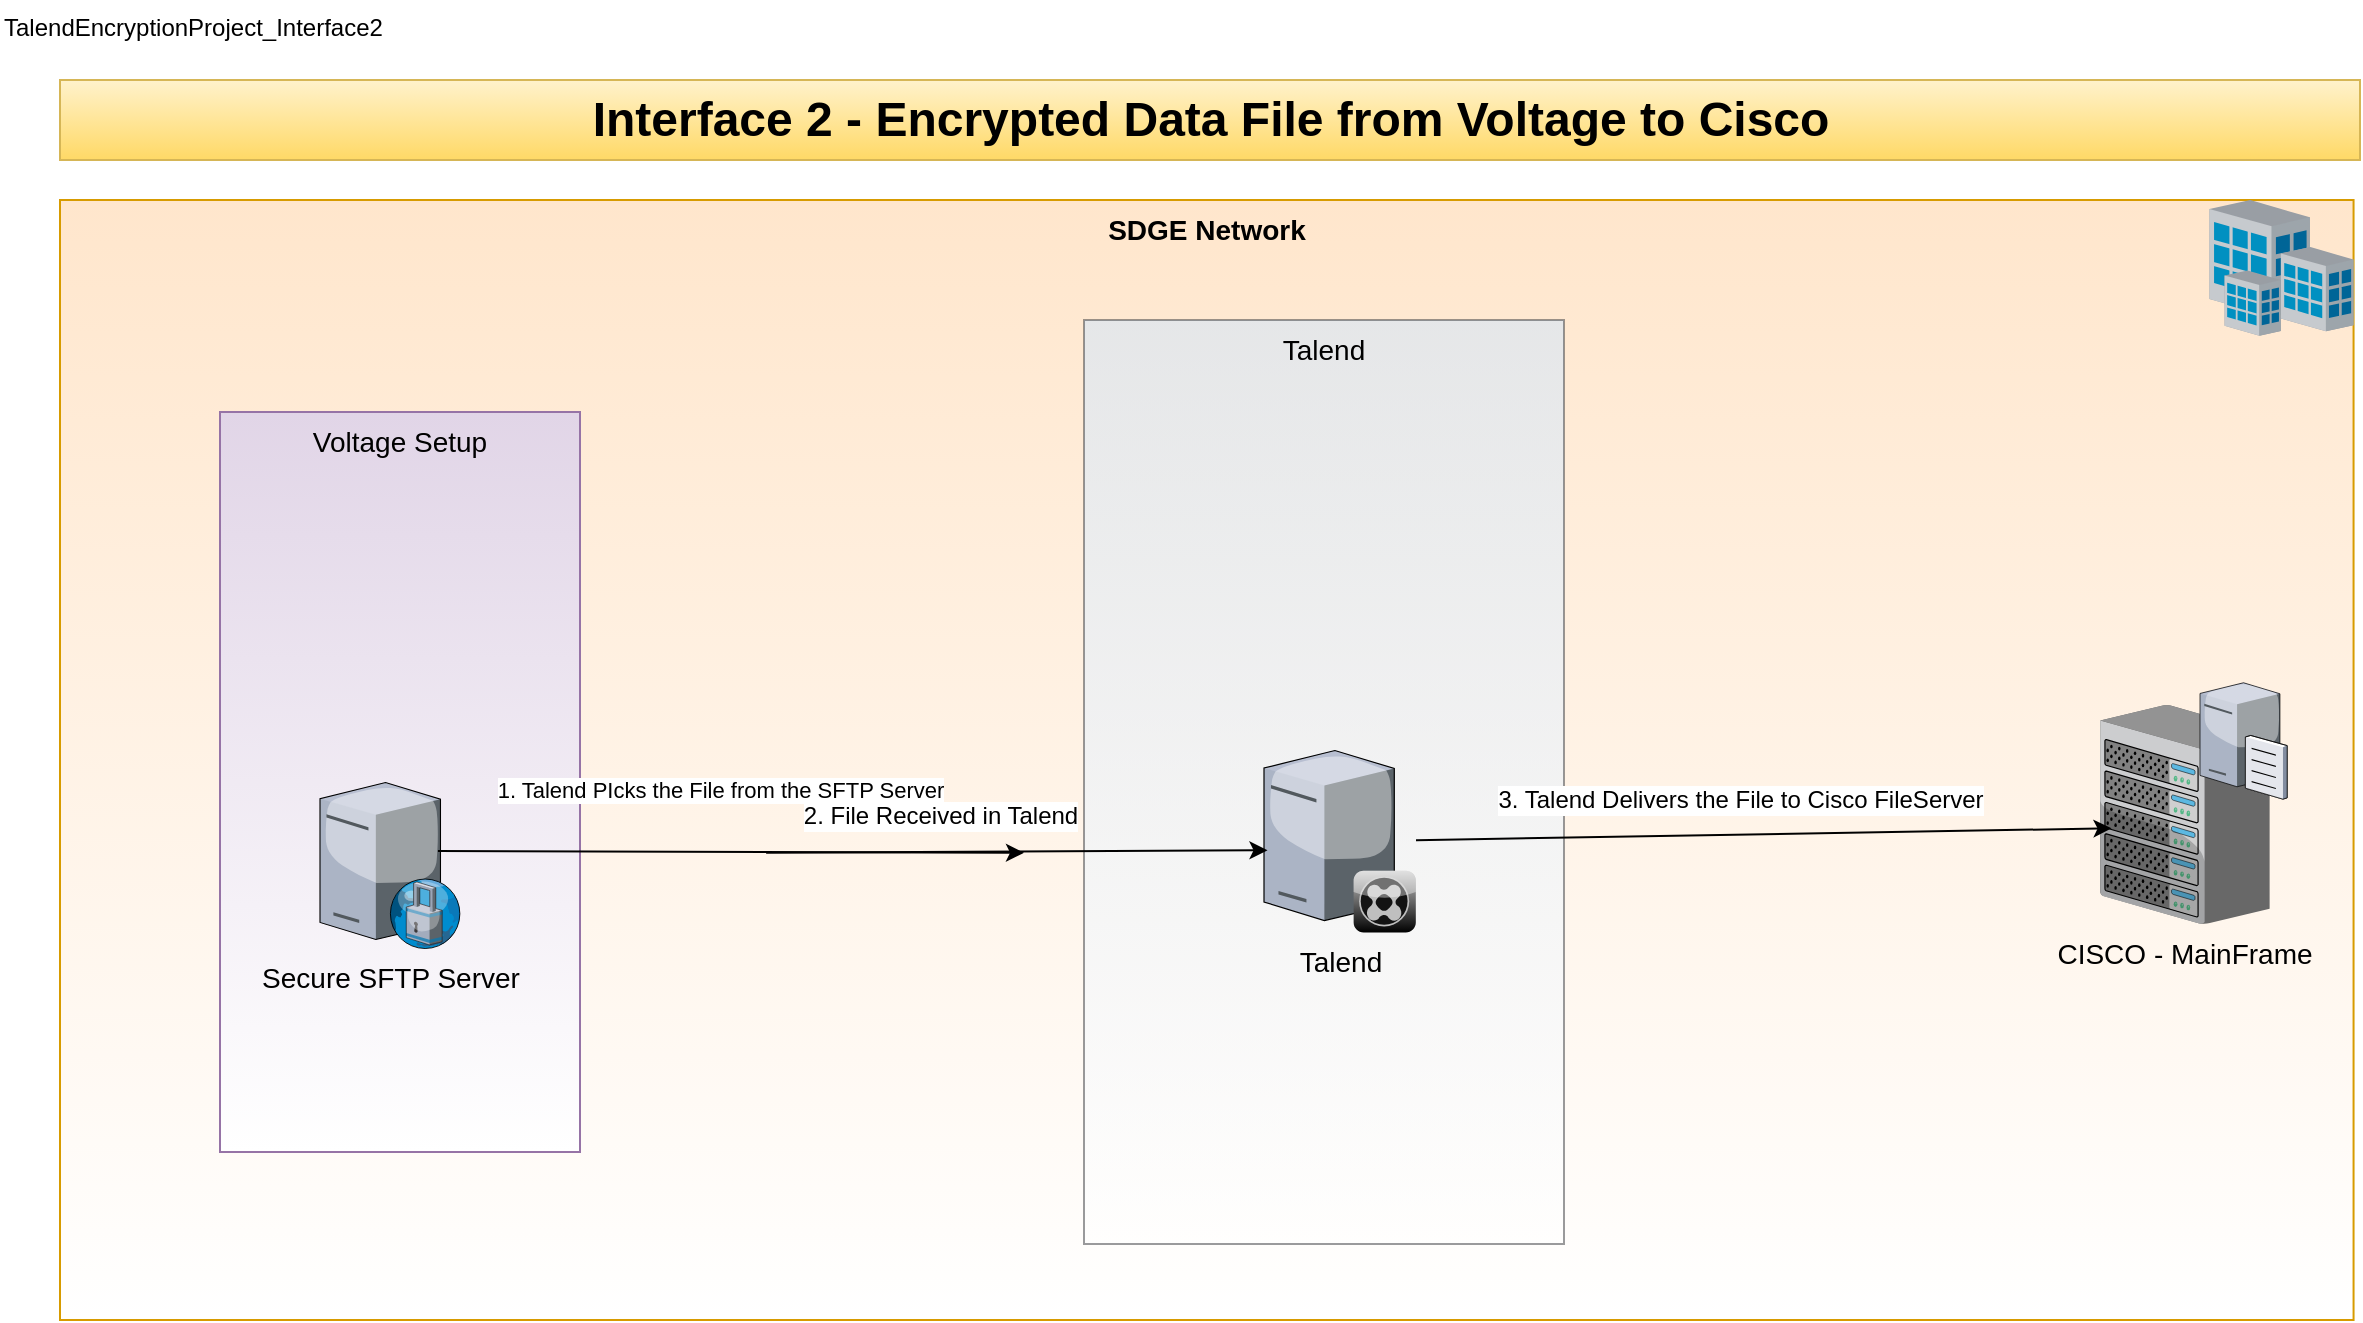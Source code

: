 <mxfile version="12.7.9" type="github">
  <diagram name="Page-1" id="e3a06f82-3646-2815-327d-82caf3d4e204">
    <mxGraphModel dx="1422" dy="758" grid="1" gridSize="10" guides="1" tooltips="1" connect="1" arrows="1" fold="1" page="1" pageScale="1.5" pageWidth="1169" pageHeight="826" background="none" math="0" shadow="0">
      <root>
        <mxCell id="0" style=";html=1;" />
        <mxCell id="1" style=";html=1;" parent="0" />
        <mxCell id="6a7d8f32e03d9370-57" value="&lt;b&gt;SDGE Network&lt;/b&gt;" style="whiteSpace=wrap;html=1;fillColor=#ffe6cc;fontSize=14;strokeColor=#d79b00;verticalAlign=top;gradientColor=#ffffff;" parent="1" vertex="1">
          <mxGeometry x="90" y="200" width="1146.78" height="560" as="geometry" />
        </mxCell>
        <mxCell id="n_ETtxYCgYhA3HL3CZMM-14" value="Talend" style="whiteSpace=wrap;html=1;fillColor=#cce5ff;fontSize=14;strokeColor=#36393d;verticalAlign=top;opacity=50;gradientColor=#ffffff;" parent="1" vertex="1">
          <mxGeometry x="602" y="260" width="240" height="462" as="geometry" />
        </mxCell>
        <mxCell id="6a7d8f32e03d9370-60" value="Voltage Setup" style="whiteSpace=wrap;html=1;fillColor=#e1d5e7;fontSize=14;strokeColor=#9673a6;verticalAlign=top;gradientColor=#ffffff;" parent="1" vertex="1">
          <mxGeometry x="170" y="306" width="180" height="370" as="geometry" />
        </mxCell>
        <mxCell id="6a7d8f32e03d9370-14" value="Talend" style="verticalLabelPosition=bottom;aspect=fixed;html=1;verticalAlign=top;strokeColor=none;shape=mxgraph.citrix.xenclient_synchronizer;fillColor=#CCCCCC;gradientColor=#000000;gradientDirection=south;fontSize=14;" parent="1" vertex="1">
          <mxGeometry x="692.0" y="475.25" width="76" height="91" as="geometry" />
        </mxCell>
        <mxCell id="6a7d8f32e03d9370-16" value="CISCO - MainFrame" style="verticalLabelPosition=bottom;aspect=fixed;html=1;verticalAlign=top;strokeColor=none;shape=mxgraph.citrix.chassis;fillColor=#66B2FF;gradientColor=#0066CC;fontSize=14;" parent="1" vertex="1">
          <mxGeometry x="1110" y="452.5" width="84.83" height="109.5" as="geometry" />
        </mxCell>
        <mxCell id="6a7d8f32e03d9370-25" value="Secure SFTP Server" style="verticalLabelPosition=bottom;aspect=fixed;html=1;verticalAlign=top;strokeColor=none;shape=mxgraph.citrix.proxy_server;fillColor=#66B2FF;gradientColor=#0066CC;fontSize=14;" parent="1" vertex="1">
          <mxGeometry x="220" y="491.25" width="70.55" height="83" as="geometry" />
        </mxCell>
        <mxCell id="6a7d8f32e03d9370-31" value="" style="verticalLabelPosition=bottom;aspect=fixed;html=1;verticalAlign=top;strokeColor=none;shape=mxgraph.citrix.site;fillColor=#66B2FF;gradientColor=#0066CC;fontSize=14;" parent="1" vertex="1">
          <mxGeometry x="1164.78" y="200" width="72" height="67.96" as="geometry" />
        </mxCell>
        <mxCell id="6a7d8f32e03d9370-62" value="Interface&amp;nbsp;2 - Encrypted Data File from Voltage to Cisco" style="text;strokeColor=#d6b656;fillColor=#fff2cc;html=1;fontSize=24;fontStyle=1;verticalAlign=middle;align=center;gradientColor=#ffd966;" parent="1" vertex="1">
          <mxGeometry x="90" y="140" width="1150" height="40" as="geometry" />
        </mxCell>
        <mxCell id="DqLlD4j0ay94RuZdbEi0-2" value="TalendEncryptionProject_Interface2" style="text;html=1;" parent="1" vertex="1">
          <mxGeometry x="60" y="100" width="210" height="30" as="geometry" />
        </mxCell>
        <mxCell id="Oz91YWWYiZsAO7yfwNH1-1" value="" style="endArrow=classic;html=1;exitX=0.976;exitY=0.654;exitDx=0;exitDy=0;exitPerimeter=0;entryX=0.023;entryY=0.548;entryDx=0;entryDy=0;entryPerimeter=0;" parent="1" target="6a7d8f32e03d9370-14" edge="1">
          <mxGeometry width="50" height="50" relative="1" as="geometry">
            <mxPoint x="443.067" y="526.362" as="sourcePoint" />
            <mxPoint x="782" y="519" as="targetPoint" />
          </mxGeometry>
        </mxCell>
        <mxCell id="Oz91YWWYiZsAO7yfwNH1-6" value="2. File Received in Talend" style="text;html=1;align=center;verticalAlign=middle;resizable=0;points=[];labelBackgroundColor=#ffffff;" parent="Oz91YWWYiZsAO7yfwNH1-1" vertex="1" connectable="0">
          <mxGeometry x="-0.389" y="-4" relative="1" as="geometry">
            <mxPoint x="9.91" y="-22.73" as="offset" />
          </mxGeometry>
        </mxCell>
        <mxCell id="Oz91YWWYiZsAO7yfwNH1-2" value="" style="endArrow=classic;html=1;entryX=0.068;entryY=0.563;entryDx=0;entryDy=0;entryPerimeter=0;" parent="1" source="6a7d8f32e03d9370-14" target="6a7d8f32e03d9370-16" edge="1">
          <mxGeometry width="50" height="50" relative="1" as="geometry">
            <mxPoint x="972" y="566.25" as="sourcePoint" />
            <mxPoint x="1022" y="516" as="targetPoint" />
          </mxGeometry>
        </mxCell>
        <mxCell id="Oz91YWWYiZsAO7yfwNH1-7" value="3. Talend Delivers the File to Cisco FileServer" style="text;html=1;align=center;verticalAlign=middle;resizable=0;points=[];labelBackgroundColor=#ffffff;" parent="Oz91YWWYiZsAO7yfwNH1-2" vertex="1" connectable="0">
          <mxGeometry x="0.102" y="-1" relative="1" as="geometry">
            <mxPoint x="-29.99" y="-18.31" as="offset" />
          </mxGeometry>
        </mxCell>
        <mxCell id="Oz91YWWYiZsAO7yfwNH1-3" value="1. Talend PIcks the File from the SFTP Server" style="endArrow=classic;html=1;exitX=0.836;exitY=0.413;exitDx=0;exitDy=0;exitPerimeter=0;" parent="1" source="6a7d8f32e03d9370-25" edge="1">
          <mxGeometry x="-0.038" y="31" width="50" height="50" relative="1" as="geometry">
            <mxPoint x="342" y="525" as="sourcePoint" />
            <mxPoint x="572" y="526.379" as="targetPoint" />
            <mxPoint as="offset" />
          </mxGeometry>
        </mxCell>
        <mxCell id="Oz91YWWYiZsAO7yfwNH1-5" value="" style="verticalLabelPosition=bottom;aspect=fixed;html=1;verticalAlign=top;strokeColor=none;align=center;outlineConnect=0;shape=mxgraph.citrix.file_server;" parent="1" vertex="1">
          <mxGeometry x="1160" y="440" width="43.55" height="59.5" as="geometry" />
        </mxCell>
      </root>
    </mxGraphModel>
  </diagram>
</mxfile>
